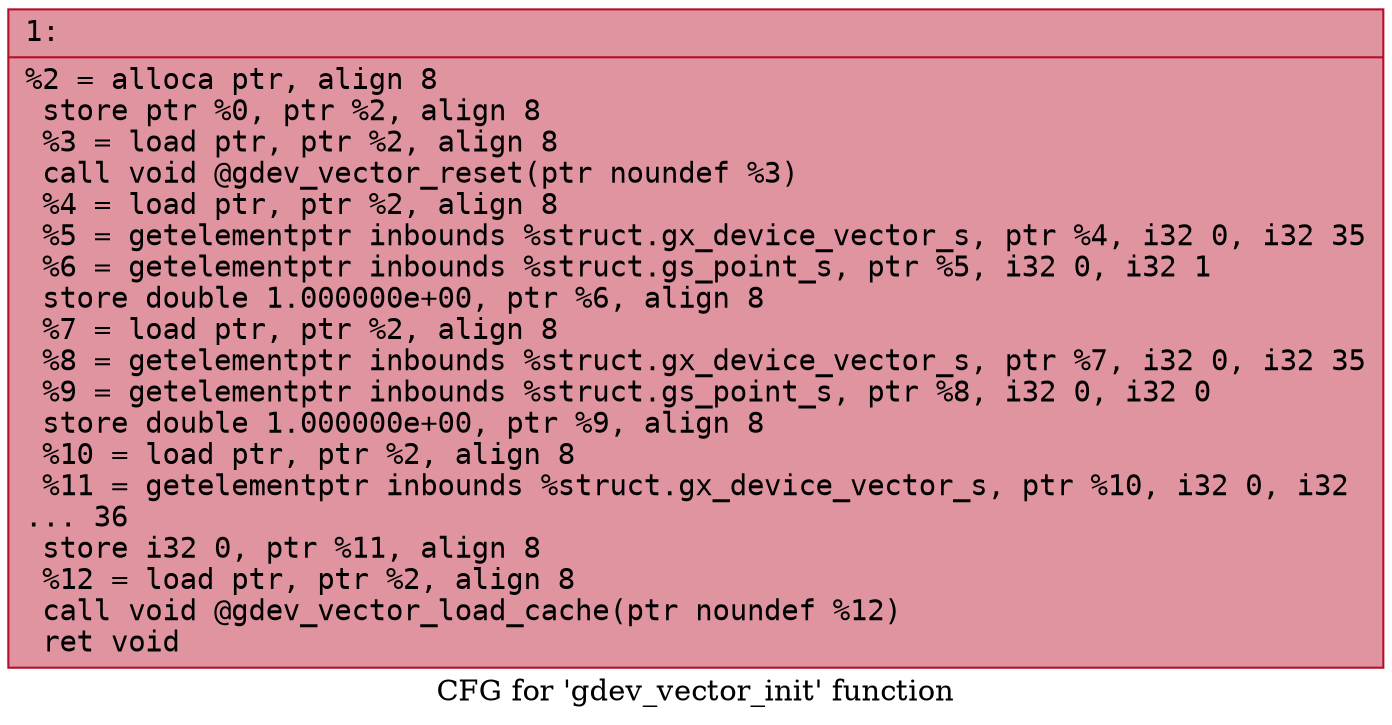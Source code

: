 digraph "CFG for 'gdev_vector_init' function" {
	label="CFG for 'gdev_vector_init' function";

	Node0x6000009d30c0 [shape=record,color="#b70d28ff", style=filled, fillcolor="#b70d2870" fontname="Courier",label="{1:\l|  %2 = alloca ptr, align 8\l  store ptr %0, ptr %2, align 8\l  %3 = load ptr, ptr %2, align 8\l  call void @gdev_vector_reset(ptr noundef %3)\l  %4 = load ptr, ptr %2, align 8\l  %5 = getelementptr inbounds %struct.gx_device_vector_s, ptr %4, i32 0, i32 35\l  %6 = getelementptr inbounds %struct.gs_point_s, ptr %5, i32 0, i32 1\l  store double 1.000000e+00, ptr %6, align 8\l  %7 = load ptr, ptr %2, align 8\l  %8 = getelementptr inbounds %struct.gx_device_vector_s, ptr %7, i32 0, i32 35\l  %9 = getelementptr inbounds %struct.gs_point_s, ptr %8, i32 0, i32 0\l  store double 1.000000e+00, ptr %9, align 8\l  %10 = load ptr, ptr %2, align 8\l  %11 = getelementptr inbounds %struct.gx_device_vector_s, ptr %10, i32 0, i32\l... 36\l  store i32 0, ptr %11, align 8\l  %12 = load ptr, ptr %2, align 8\l  call void @gdev_vector_load_cache(ptr noundef %12)\l  ret void\l}"];
}
